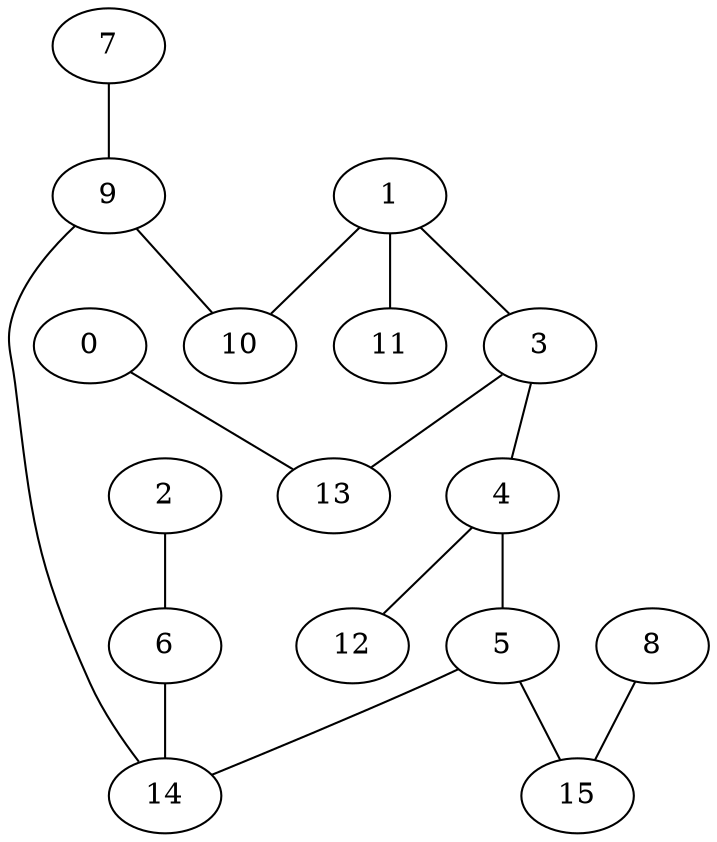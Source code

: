 graph "sampletest150-mod1_image11.bmp" {
	0	 [type=endpoint,
		x=215,
		y=184];
	13	 [type=corner,
		x=214,
		y=230];
	0 -- 13	 [angle0="-1.55",
		frequency=1,
		type0=line];
	1	 [type=intersection,
		x=210,
		y=248];
	3	 [type=intersection,
		x=214,
		y=257];
	1 -- 3	 [angle0="1.15",
		frequency=1,
		type0=line];
	10	 [type=corner,
		x=143,
		y=267];
	1 -- 10	 [angle0="-.28",
		frequency=1,
		type0=line];
	11	 [type=endpoint,
		x=177,
		y=319];
	1 -- 11	 [angle0="-1.14",
		frequency=1,
		type0=line];
	2	 [type=endpoint,
		x=530,
		y=269];
	6	 [type=corner,
		x=411,
		y=249];
	2 -- 6	 [angle0=".17",
		frequency=1,
		type0=line];
	4	 [type=intersection,
		x=279,
		y=253];
	3 -- 4	 [angle0="-.06",
		frequency=1,
		type0=line];
	3 -- 13	 [angle0="1.57",
		frequency=1,
		type0=line];
	5	 [type=intersection,
		x=314,
		y=250];
	4 -- 5	 [angle0="-.09",
		frequency=1,
		type0=line];
	12	 [type=endpoint,
		x=280,
		y=313];
	4 -- 12	 [angle0="1.55",
		frequency=1,
		type0=line];
	14	 [type=intersection,
		x=399,
		y=264];
	5 -- 14	 [angle0=".16",
		frequency=1,
		type0=line];
	15	 [type=corner,
		x=313,
		y=225];
	5 -- 15	 [angle0="1.53",
		frequency=1,
		type0=line];
	6 -- 14	 [angle0="-.90",
		frequency=1,
		type0=line];
	7	 [type=endpoint,
		x=52,
		y=260];
	9	 [type=intersection,
		x=117,
		y=263];
	7 -- 9	 [angle0=".05",
		frequency=1,
		type0=line];
	8	 [type=endpoint,
		x=325,
		y=201];
	8 -- 15	 [angle0="-1.11",
		frequency=1,
		type0=line];
	9 -- 10	 [angle0=".15",
		frequency=1,
		type0=line];
	9 -- 14	 [angle0="282.57",
		frequency=1,
		type0=arc];
}
